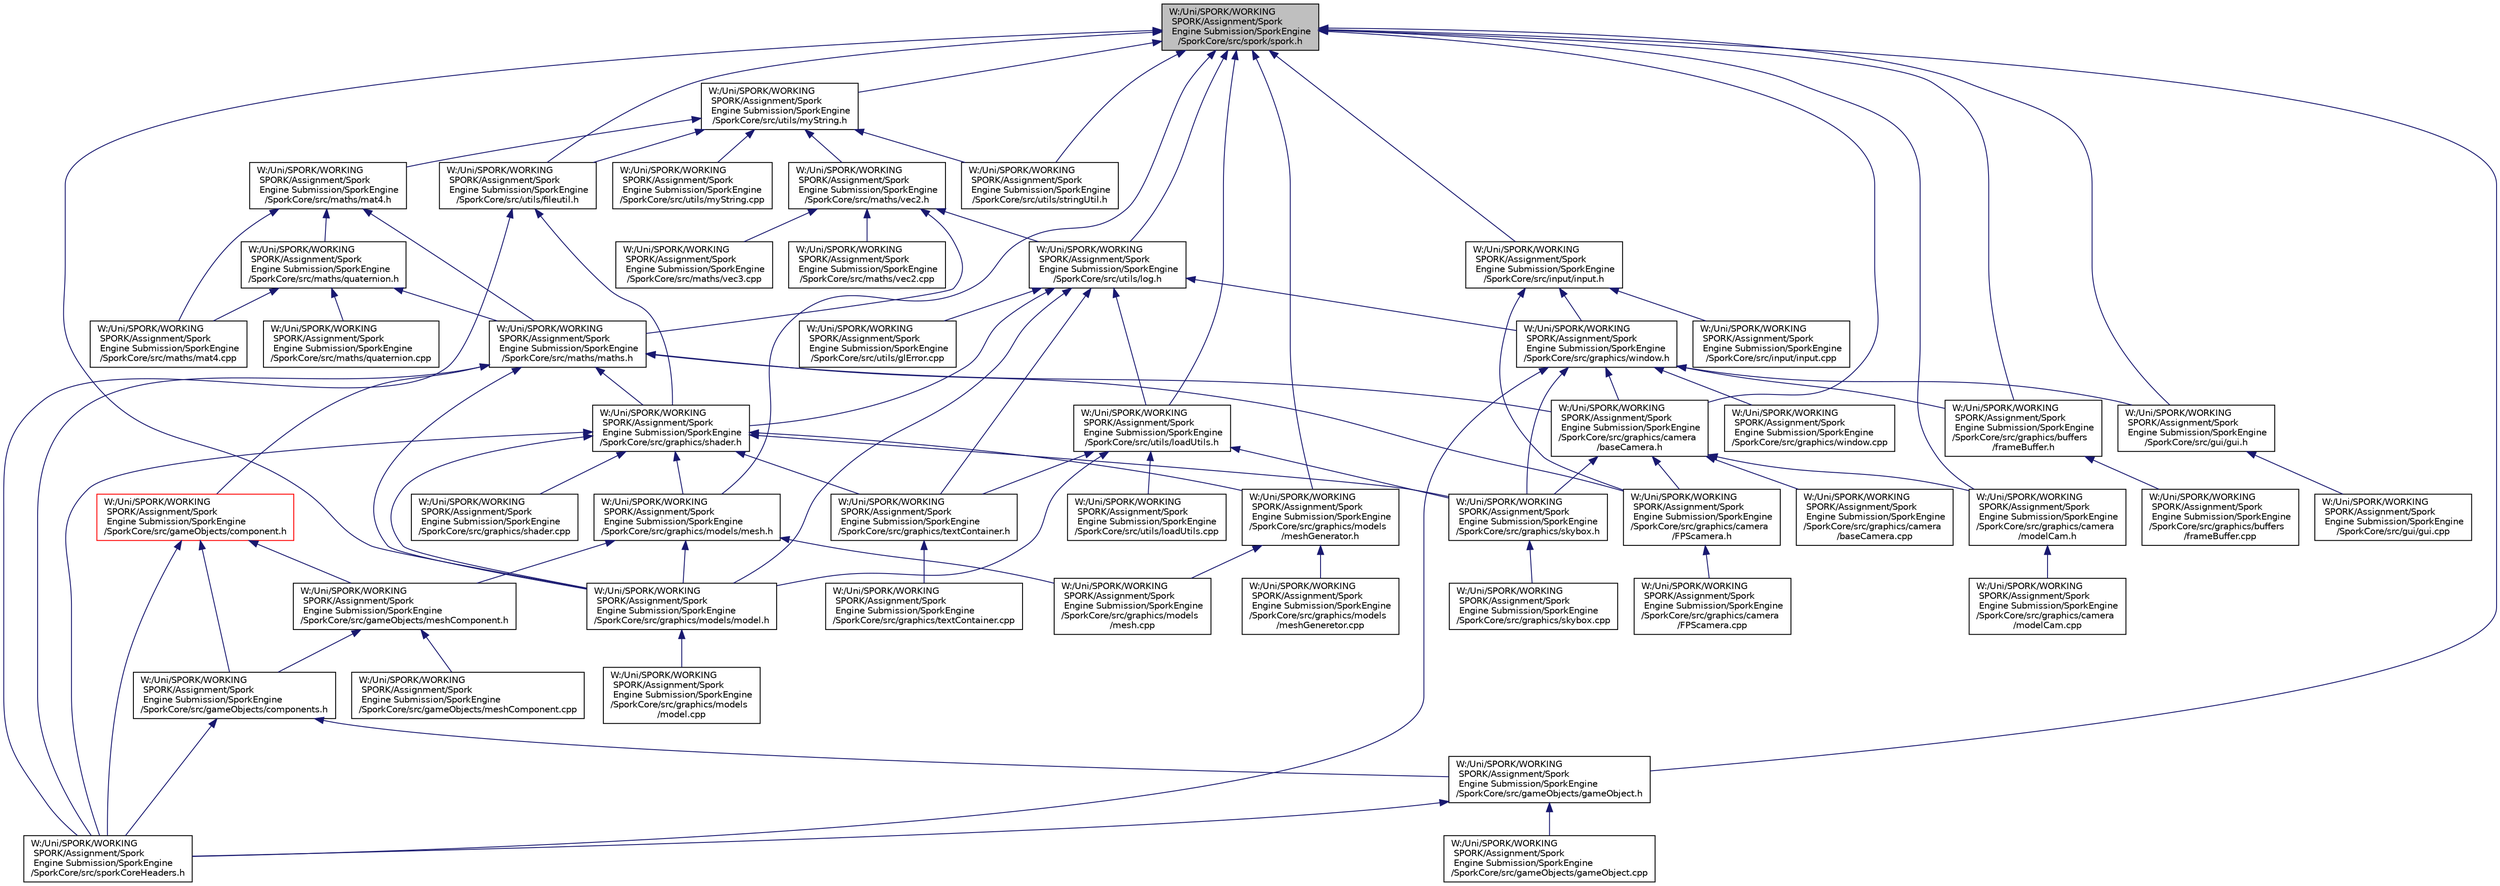 digraph "W:/Uni/SPORK/WORKING SPORK/Assignment/Spork Engine Submission/SporkEngine/SporkCore/src/spork/spork.h"
{
  edge [fontname="Helvetica",fontsize="10",labelfontname="Helvetica",labelfontsize="10"];
  node [fontname="Helvetica",fontsize="10",shape=record];
  Node16 [label="W:/Uni/SPORK/WORKING\l SPORK/Assignment/Spork\l Engine Submission/SporkEngine\l/SporkCore/src/spork/spork.h",height=0.2,width=0.4,color="black", fillcolor="grey75", style="filled", fontcolor="black"];
  Node16 -> Node17 [dir="back",color="midnightblue",fontsize="10",style="solid"];
  Node17 [label="W:/Uni/SPORK/WORKING\l SPORK/Assignment/Spork\l Engine Submission/SporkEngine\l/SporkCore/src/utils/myString.h",height=0.2,width=0.4,color="black", fillcolor="white", style="filled",URL="$my_string_8h.html"];
  Node17 -> Node18 [dir="back",color="midnightblue",fontsize="10",style="solid"];
  Node18 [label="W:/Uni/SPORK/WORKING\l SPORK/Assignment/Spork\l Engine Submission/SporkEngine\l/SporkCore/src/maths/vec2.h",height=0.2,width=0.4,color="black", fillcolor="white", style="filled",URL="$vec2_8h.html"];
  Node18 -> Node19 [dir="back",color="midnightblue",fontsize="10",style="solid"];
  Node19 [label="W:/Uni/SPORK/WORKING\l SPORK/Assignment/Spork\l Engine Submission/SporkEngine\l/SporkCore/src/maths/maths.h",height=0.2,width=0.4,color="black", fillcolor="white", style="filled",URL="$maths_8h.html"];
  Node19 -> Node20 [dir="back",color="midnightblue",fontsize="10",style="solid"];
  Node20 [label="W:/Uni/SPORK/WORKING\l SPORK/Assignment/Spork\l Engine Submission/SporkEngine\l/SporkCore/src/gameObjects/component.h",height=0.2,width=0.4,color="red", fillcolor="white", style="filled",URL="$component_8h.html"];
  Node20 -> Node22 [dir="back",color="midnightblue",fontsize="10",style="solid"];
  Node22 [label="W:/Uni/SPORK/WORKING\l SPORK/Assignment/Spork\l Engine Submission/SporkEngine\l/SporkCore/src/gameObjects/components.h",height=0.2,width=0.4,color="black", fillcolor="white", style="filled",URL="$components_8h.html"];
  Node22 -> Node23 [dir="back",color="midnightblue",fontsize="10",style="solid"];
  Node23 [label="W:/Uni/SPORK/WORKING\l SPORK/Assignment/Spork\l Engine Submission/SporkEngine\l/SporkCore/src/gameObjects/gameObject.h",height=0.2,width=0.4,color="black", fillcolor="white", style="filled",URL="$game_object_8h.html"];
  Node23 -> Node24 [dir="back",color="midnightblue",fontsize="10",style="solid"];
  Node24 [label="W:/Uni/SPORK/WORKING\l SPORK/Assignment/Spork\l Engine Submission/SporkEngine\l/SporkCore/src/gameObjects/gameObject.cpp",height=0.2,width=0.4,color="black", fillcolor="white", style="filled",URL="$game_object_8cpp.html"];
  Node23 -> Node25 [dir="back",color="midnightblue",fontsize="10",style="solid"];
  Node25 [label="W:/Uni/SPORK/WORKING\l SPORK/Assignment/Spork\l Engine Submission/SporkEngine\l/SporkCore/src/sporkCoreHeaders.h",height=0.2,width=0.4,color="black", fillcolor="white", style="filled",URL="$spork_core_headers_8h.html"];
  Node22 -> Node25 [dir="back",color="midnightblue",fontsize="10",style="solid"];
  Node20 -> Node30 [dir="back",color="midnightblue",fontsize="10",style="solid"];
  Node30 [label="W:/Uni/SPORK/WORKING\l SPORK/Assignment/Spork\l Engine Submission/SporkEngine\l/SporkCore/src/gameObjects/meshComponent.h",height=0.2,width=0.4,color="black", fillcolor="white", style="filled",URL="$mesh_component_8h.html"];
  Node30 -> Node22 [dir="back",color="midnightblue",fontsize="10",style="solid"];
  Node30 -> Node31 [dir="back",color="midnightblue",fontsize="10",style="solid"];
  Node31 [label="W:/Uni/SPORK/WORKING\l SPORK/Assignment/Spork\l Engine Submission/SporkEngine\l/SporkCore/src/gameObjects/meshComponent.cpp",height=0.2,width=0.4,color="black", fillcolor="white", style="filled",URL="$mesh_component_8cpp.html"];
  Node20 -> Node25 [dir="back",color="midnightblue",fontsize="10",style="solid"];
  Node19 -> Node32 [dir="back",color="midnightblue",fontsize="10",style="solid"];
  Node32 [label="W:/Uni/SPORK/WORKING\l SPORK/Assignment/Spork\l Engine Submission/SporkEngine\l/SporkCore/src/graphics/shader.h",height=0.2,width=0.4,color="black", fillcolor="white", style="filled",URL="$shader_8h.html"];
  Node32 -> Node33 [dir="back",color="midnightblue",fontsize="10",style="solid"];
  Node33 [label="W:/Uni/SPORK/WORKING\l SPORK/Assignment/Spork\l Engine Submission/SporkEngine\l/SporkCore/src/graphics/models/mesh.h",height=0.2,width=0.4,color="black", fillcolor="white", style="filled",URL="$mesh_8h.html"];
  Node33 -> Node30 [dir="back",color="midnightblue",fontsize="10",style="solid"];
  Node33 -> Node34 [dir="back",color="midnightblue",fontsize="10",style="solid"];
  Node34 [label="W:/Uni/SPORK/WORKING\l SPORK/Assignment/Spork\l Engine Submission/SporkEngine\l/SporkCore/src/graphics/models\l/mesh.cpp",height=0.2,width=0.4,color="black", fillcolor="white", style="filled",URL="$mesh_8cpp.html"];
  Node33 -> Node35 [dir="back",color="midnightblue",fontsize="10",style="solid"];
  Node35 [label="W:/Uni/SPORK/WORKING\l SPORK/Assignment/Spork\l Engine Submission/SporkEngine\l/SporkCore/src/graphics/models/model.h",height=0.2,width=0.4,color="black", fillcolor="white", style="filled",URL="$model_8h.html"];
  Node35 -> Node36 [dir="back",color="midnightblue",fontsize="10",style="solid"];
  Node36 [label="W:/Uni/SPORK/WORKING\l SPORK/Assignment/Spork\l Engine Submission/SporkEngine\l/SporkCore/src/graphics/models\l/model.cpp",height=0.2,width=0.4,color="black", fillcolor="white", style="filled",URL="$model_8cpp.html"];
  Node32 -> Node37 [dir="back",color="midnightblue",fontsize="10",style="solid"];
  Node37 [label="W:/Uni/SPORK/WORKING\l SPORK/Assignment/Spork\l Engine Submission/SporkEngine\l/SporkCore/src/graphics/models\l/meshGenerator.h",height=0.2,width=0.4,color="black", fillcolor="white", style="filled",URL="$mesh_generator_8h.html"];
  Node37 -> Node34 [dir="back",color="midnightblue",fontsize="10",style="solid"];
  Node37 -> Node38 [dir="back",color="midnightblue",fontsize="10",style="solid"];
  Node38 [label="W:/Uni/SPORK/WORKING\l SPORK/Assignment/Spork\l Engine Submission/SporkEngine\l/SporkCore/src/graphics/models\l/meshGeneretor.cpp",height=0.2,width=0.4,color="black", fillcolor="white", style="filled",URL="$mesh_generetor_8cpp.html"];
  Node32 -> Node35 [dir="back",color="midnightblue",fontsize="10",style="solid"];
  Node32 -> Node39 [dir="back",color="midnightblue",fontsize="10",style="solid"];
  Node39 [label="W:/Uni/SPORK/WORKING\l SPORK/Assignment/Spork\l Engine Submission/SporkEngine\l/SporkCore/src/graphics/shader.cpp",height=0.2,width=0.4,color="black", fillcolor="white", style="filled",URL="$shader_8cpp.html"];
  Node32 -> Node40 [dir="back",color="midnightblue",fontsize="10",style="solid"];
  Node40 [label="W:/Uni/SPORK/WORKING\l SPORK/Assignment/Spork\l Engine Submission/SporkEngine\l/SporkCore/src/graphics/skybox.h",height=0.2,width=0.4,color="black", fillcolor="white", style="filled",URL="$skybox_8h.html"];
  Node40 -> Node41 [dir="back",color="midnightblue",fontsize="10",style="solid"];
  Node41 [label="W:/Uni/SPORK/WORKING\l SPORK/Assignment/Spork\l Engine Submission/SporkEngine\l/SporkCore/src/graphics/skybox.cpp",height=0.2,width=0.4,color="black", fillcolor="white", style="filled",URL="$skybox_8cpp.html"];
  Node32 -> Node42 [dir="back",color="midnightblue",fontsize="10",style="solid"];
  Node42 [label="W:/Uni/SPORK/WORKING\l SPORK/Assignment/Spork\l Engine Submission/SporkEngine\l/SporkCore/src/graphics/textContainer.h",height=0.2,width=0.4,color="black", fillcolor="white", style="filled",URL="$text_container_8h.html"];
  Node42 -> Node43 [dir="back",color="midnightblue",fontsize="10",style="solid"];
  Node43 [label="W:/Uni/SPORK/WORKING\l SPORK/Assignment/Spork\l Engine Submission/SporkEngine\l/SporkCore/src/graphics/textContainer.cpp",height=0.2,width=0.4,color="black", fillcolor="white", style="filled",URL="$text_container_8cpp.html"];
  Node32 -> Node25 [dir="back",color="midnightblue",fontsize="10",style="solid"];
  Node19 -> Node44 [dir="back",color="midnightblue",fontsize="10",style="solid"];
  Node44 [label="W:/Uni/SPORK/WORKING\l SPORK/Assignment/Spork\l Engine Submission/SporkEngine\l/SporkCore/src/graphics/camera\l/baseCamera.h",height=0.2,width=0.4,color="black", fillcolor="white", style="filled",URL="$base_camera_8h.html"];
  Node44 -> Node45 [dir="back",color="midnightblue",fontsize="10",style="solid"];
  Node45 [label="W:/Uni/SPORK/WORKING\l SPORK/Assignment/Spork\l Engine Submission/SporkEngine\l/SporkCore/src/graphics/camera\l/baseCamera.cpp",height=0.2,width=0.4,color="black", fillcolor="white", style="filled",URL="$base_camera_8cpp.html"];
  Node44 -> Node46 [dir="back",color="midnightblue",fontsize="10",style="solid"];
  Node46 [label="W:/Uni/SPORK/WORKING\l SPORK/Assignment/Spork\l Engine Submission/SporkEngine\l/SporkCore/src/graphics/camera\l/FPScamera.h",height=0.2,width=0.4,color="black", fillcolor="white", style="filled",URL="$_f_p_scamera_8h.html"];
  Node46 -> Node47 [dir="back",color="midnightblue",fontsize="10",style="solid"];
  Node47 [label="W:/Uni/SPORK/WORKING\l SPORK/Assignment/Spork\l Engine Submission/SporkEngine\l/SporkCore/src/graphics/camera\l/FPScamera.cpp",height=0.2,width=0.4,color="black", fillcolor="white", style="filled",URL="$_f_p_scamera_8cpp.html"];
  Node44 -> Node48 [dir="back",color="midnightblue",fontsize="10",style="solid"];
  Node48 [label="W:/Uni/SPORK/WORKING\l SPORK/Assignment/Spork\l Engine Submission/SporkEngine\l/SporkCore/src/graphics/camera\l/modelCam.h",height=0.2,width=0.4,color="black", fillcolor="white", style="filled",URL="$model_cam_8h.html"];
  Node48 -> Node49 [dir="back",color="midnightblue",fontsize="10",style="solid"];
  Node49 [label="W:/Uni/SPORK/WORKING\l SPORK/Assignment/Spork\l Engine Submission/SporkEngine\l/SporkCore/src/graphics/camera\l/modelCam.cpp",height=0.2,width=0.4,color="black", fillcolor="white", style="filled",URL="$model_cam_8cpp.html"];
  Node44 -> Node40 [dir="back",color="midnightblue",fontsize="10",style="solid"];
  Node19 -> Node46 [dir="back",color="midnightblue",fontsize="10",style="solid"];
  Node19 -> Node35 [dir="back",color="midnightblue",fontsize="10",style="solid"];
  Node19 -> Node25 [dir="back",color="midnightblue",fontsize="10",style="solid"];
  Node18 -> Node50 [dir="back",color="midnightblue",fontsize="10",style="solid"];
  Node50 [label="W:/Uni/SPORK/WORKING\l SPORK/Assignment/Spork\l Engine Submission/SporkEngine\l/SporkCore/src/utils/log.h",height=0.2,width=0.4,color="black", fillcolor="white", style="filled",URL="$log_8h.html"];
  Node50 -> Node32 [dir="back",color="midnightblue",fontsize="10",style="solid"];
  Node50 -> Node51 [dir="back",color="midnightblue",fontsize="10",style="solid"];
  Node51 [label="W:/Uni/SPORK/WORKING\l SPORK/Assignment/Spork\l Engine Submission/SporkEngine\l/SporkCore/src/graphics/window.h",height=0.2,width=0.4,color="black", fillcolor="white", style="filled",URL="$window_8h.html"];
  Node51 -> Node52 [dir="back",color="midnightblue",fontsize="10",style="solid"];
  Node52 [label="W:/Uni/SPORK/WORKING\l SPORK/Assignment/Spork\l Engine Submission/SporkEngine\l/SporkCore/src/graphics/buffers\l/frameBuffer.h",height=0.2,width=0.4,color="black", fillcolor="white", style="filled",URL="$frame_buffer_8h.html"];
  Node52 -> Node53 [dir="back",color="midnightblue",fontsize="10",style="solid"];
  Node53 [label="W:/Uni/SPORK/WORKING\l SPORK/Assignment/Spork\l Engine Submission/SporkEngine\l/SporkCore/src/graphics/buffers\l/frameBuffer.cpp",height=0.2,width=0.4,color="black", fillcolor="white", style="filled",URL="$frame_buffer_8cpp.html"];
  Node51 -> Node44 [dir="back",color="midnightblue",fontsize="10",style="solid"];
  Node51 -> Node40 [dir="back",color="midnightblue",fontsize="10",style="solid"];
  Node51 -> Node54 [dir="back",color="midnightblue",fontsize="10",style="solid"];
  Node54 [label="W:/Uni/SPORK/WORKING\l SPORK/Assignment/Spork\l Engine Submission/SporkEngine\l/SporkCore/src/graphics/window.cpp",height=0.2,width=0.4,color="black", fillcolor="white", style="filled",URL="$window_8cpp.html"];
  Node51 -> Node55 [dir="back",color="midnightblue",fontsize="10",style="solid"];
  Node55 [label="W:/Uni/SPORK/WORKING\l SPORK/Assignment/Spork\l Engine Submission/SporkEngine\l/SporkCore/src/gui/gui.h",height=0.2,width=0.4,color="black", fillcolor="white", style="filled",URL="$gui_8h.html"];
  Node55 -> Node56 [dir="back",color="midnightblue",fontsize="10",style="solid"];
  Node56 [label="W:/Uni/SPORK/WORKING\l SPORK/Assignment/Spork\l Engine Submission/SporkEngine\l/SporkCore/src/gui/gui.cpp",height=0.2,width=0.4,color="black", fillcolor="white", style="filled",URL="$gui_8cpp.html"];
  Node51 -> Node25 [dir="back",color="midnightblue",fontsize="10",style="solid"];
  Node50 -> Node35 [dir="back",color="midnightblue",fontsize="10",style="solid"];
  Node50 -> Node57 [dir="back",color="midnightblue",fontsize="10",style="solid"];
  Node57 [label="W:/Uni/SPORK/WORKING\l SPORK/Assignment/Spork\l Engine Submission/SporkEngine\l/SporkCore/src/utils/loadUtils.h",height=0.2,width=0.4,color="black", fillcolor="white", style="filled",URL="$load_utils_8h.html"];
  Node57 -> Node35 [dir="back",color="midnightblue",fontsize="10",style="solid"];
  Node57 -> Node40 [dir="back",color="midnightblue",fontsize="10",style="solid"];
  Node57 -> Node42 [dir="back",color="midnightblue",fontsize="10",style="solid"];
  Node57 -> Node58 [dir="back",color="midnightblue",fontsize="10",style="solid"];
  Node58 [label="W:/Uni/SPORK/WORKING\l SPORK/Assignment/Spork\l Engine Submission/SporkEngine\l/SporkCore/src/utils/loadUtils.cpp",height=0.2,width=0.4,color="black", fillcolor="white", style="filled",URL="$load_utils_8cpp.html"];
  Node50 -> Node42 [dir="back",color="midnightblue",fontsize="10",style="solid"];
  Node50 -> Node59 [dir="back",color="midnightblue",fontsize="10",style="solid"];
  Node59 [label="W:/Uni/SPORK/WORKING\l SPORK/Assignment/Spork\l Engine Submission/SporkEngine\l/SporkCore/src/utils/glError.cpp",height=0.2,width=0.4,color="black", fillcolor="white", style="filled",URL="$gl_error_8cpp.html"];
  Node18 -> Node60 [dir="back",color="midnightblue",fontsize="10",style="solid"];
  Node60 [label="W:/Uni/SPORK/WORKING\l SPORK/Assignment/Spork\l Engine Submission/SporkEngine\l/SporkCore/src/maths/vec2.cpp",height=0.2,width=0.4,color="black", fillcolor="white", style="filled",URL="$vec2_8cpp.html"];
  Node18 -> Node61 [dir="back",color="midnightblue",fontsize="10",style="solid"];
  Node61 [label="W:/Uni/SPORK/WORKING\l SPORK/Assignment/Spork\l Engine Submission/SporkEngine\l/SporkCore/src/maths/vec3.cpp",height=0.2,width=0.4,color="black", fillcolor="white", style="filled",URL="$vec3_8cpp.html"];
  Node17 -> Node62 [dir="back",color="midnightblue",fontsize="10",style="solid"];
  Node62 [label="W:/Uni/SPORK/WORKING\l SPORK/Assignment/Spork\l Engine Submission/SporkEngine\l/SporkCore/src/maths/mat4.h",height=0.2,width=0.4,color="black", fillcolor="white", style="filled",URL="$mat4_8h.html"];
  Node62 -> Node19 [dir="back",color="midnightblue",fontsize="10",style="solid"];
  Node62 -> Node63 [dir="back",color="midnightblue",fontsize="10",style="solid"];
  Node63 [label="W:/Uni/SPORK/WORKING\l SPORK/Assignment/Spork\l Engine Submission/SporkEngine\l/SporkCore/src/maths/quaternion.h",height=0.2,width=0.4,color="black", fillcolor="white", style="filled",URL="$quaternion_8h.html"];
  Node63 -> Node19 [dir="back",color="midnightblue",fontsize="10",style="solid"];
  Node63 -> Node64 [dir="back",color="midnightblue",fontsize="10",style="solid"];
  Node64 [label="W:/Uni/SPORK/WORKING\l SPORK/Assignment/Spork\l Engine Submission/SporkEngine\l/SporkCore/src/maths/mat4.cpp",height=0.2,width=0.4,color="black", fillcolor="white", style="filled",URL="$mat4_8cpp.html"];
  Node63 -> Node65 [dir="back",color="midnightblue",fontsize="10",style="solid"];
  Node65 [label="W:/Uni/SPORK/WORKING\l SPORK/Assignment/Spork\l Engine Submission/SporkEngine\l/SporkCore/src/maths/quaternion.cpp",height=0.2,width=0.4,color="black", fillcolor="white", style="filled",URL="$quaternion_8cpp.html"];
  Node62 -> Node64 [dir="back",color="midnightblue",fontsize="10",style="solid"];
  Node17 -> Node66 [dir="back",color="midnightblue",fontsize="10",style="solid"];
  Node66 [label="W:/Uni/SPORK/WORKING\l SPORK/Assignment/Spork\l Engine Submission/SporkEngine\l/SporkCore/src/utils/fileutil.h",height=0.2,width=0.4,color="black", fillcolor="white", style="filled",URL="$fileutil_8h.html"];
  Node66 -> Node32 [dir="back",color="midnightblue",fontsize="10",style="solid"];
  Node66 -> Node25 [dir="back",color="midnightblue",fontsize="10",style="solid"];
  Node17 -> Node67 [dir="back",color="midnightblue",fontsize="10",style="solid"];
  Node67 [label="W:/Uni/SPORK/WORKING\l SPORK/Assignment/Spork\l Engine Submission/SporkEngine\l/SporkCore/src/utils/myString.cpp",height=0.2,width=0.4,color="black", fillcolor="white", style="filled",URL="$my_string_8cpp.html"];
  Node17 -> Node68 [dir="back",color="midnightblue",fontsize="10",style="solid"];
  Node68 [label="W:/Uni/SPORK/WORKING\l SPORK/Assignment/Spork\l Engine Submission/SporkEngine\l/SporkCore/src/utils/stringUtil.h",height=0.2,width=0.4,color="black", fillcolor="white", style="filled",URL="$string_util_8h.html"];
  Node16 -> Node33 [dir="back",color="midnightblue",fontsize="10",style="solid"];
  Node16 -> Node50 [dir="back",color="midnightblue",fontsize="10",style="solid"];
  Node16 -> Node66 [dir="back",color="midnightblue",fontsize="10",style="solid"];
  Node16 -> Node23 [dir="back",color="midnightblue",fontsize="10",style="solid"];
  Node16 -> Node52 [dir="back",color="midnightblue",fontsize="10",style="solid"];
  Node16 -> Node69 [dir="back",color="midnightblue",fontsize="10",style="solid"];
  Node69 [label="W:/Uni/SPORK/WORKING\l SPORK/Assignment/Spork\l Engine Submission/SporkEngine\l/SporkCore/src/input/input.h",height=0.2,width=0.4,color="black", fillcolor="white", style="filled",URL="$input_8h.html"];
  Node69 -> Node51 [dir="back",color="midnightblue",fontsize="10",style="solid"];
  Node69 -> Node46 [dir="back",color="midnightblue",fontsize="10",style="solid"];
  Node69 -> Node70 [dir="back",color="midnightblue",fontsize="10",style="solid"];
  Node70 [label="W:/Uni/SPORK/WORKING\l SPORK/Assignment/Spork\l Engine Submission/SporkEngine\l/SporkCore/src/input/input.cpp",height=0.2,width=0.4,color="black", fillcolor="white", style="filled",URL="$input_8cpp.html"];
  Node16 -> Node44 [dir="back",color="midnightblue",fontsize="10",style="solid"];
  Node16 -> Node48 [dir="back",color="midnightblue",fontsize="10",style="solid"];
  Node16 -> Node37 [dir="back",color="midnightblue",fontsize="10",style="solid"];
  Node16 -> Node35 [dir="back",color="midnightblue",fontsize="10",style="solid"];
  Node16 -> Node57 [dir="back",color="midnightblue",fontsize="10",style="solid"];
  Node16 -> Node55 [dir="back",color="midnightblue",fontsize="10",style="solid"];
  Node16 -> Node68 [dir="back",color="midnightblue",fontsize="10",style="solid"];
}
